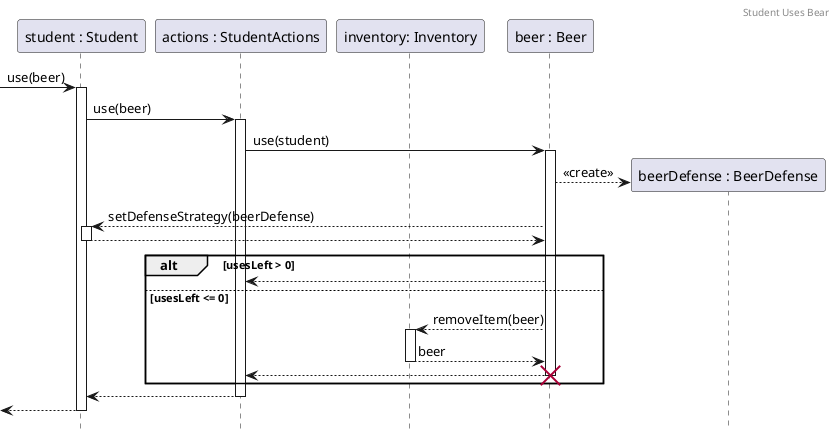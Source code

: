@startuml StudentUsesBear
header Student Uses Bear
hide footbox

participant student as "student : Student"
participant actions as "actions : StudentActions"
participant inventory as "inventory: Inventory"
participant beer as "beer : Beer"

-> student ++ : use(beer)
student -> actions ++ : use(beer)
actions -> beer ++ : use(student)

create beerDefense as "beerDefense : BeerDefense"
beer --> beerDefense : <<create>>
beer --> student ++ : setDefenseStrategy(beerDefense)
return 

alt usesLeft > 0
    beer --> actions
else usesLeft <= 0
    beer --> inventory++: removeItem(beer)
    return beer
    return
    destroy beer
end

return
return

@enduml